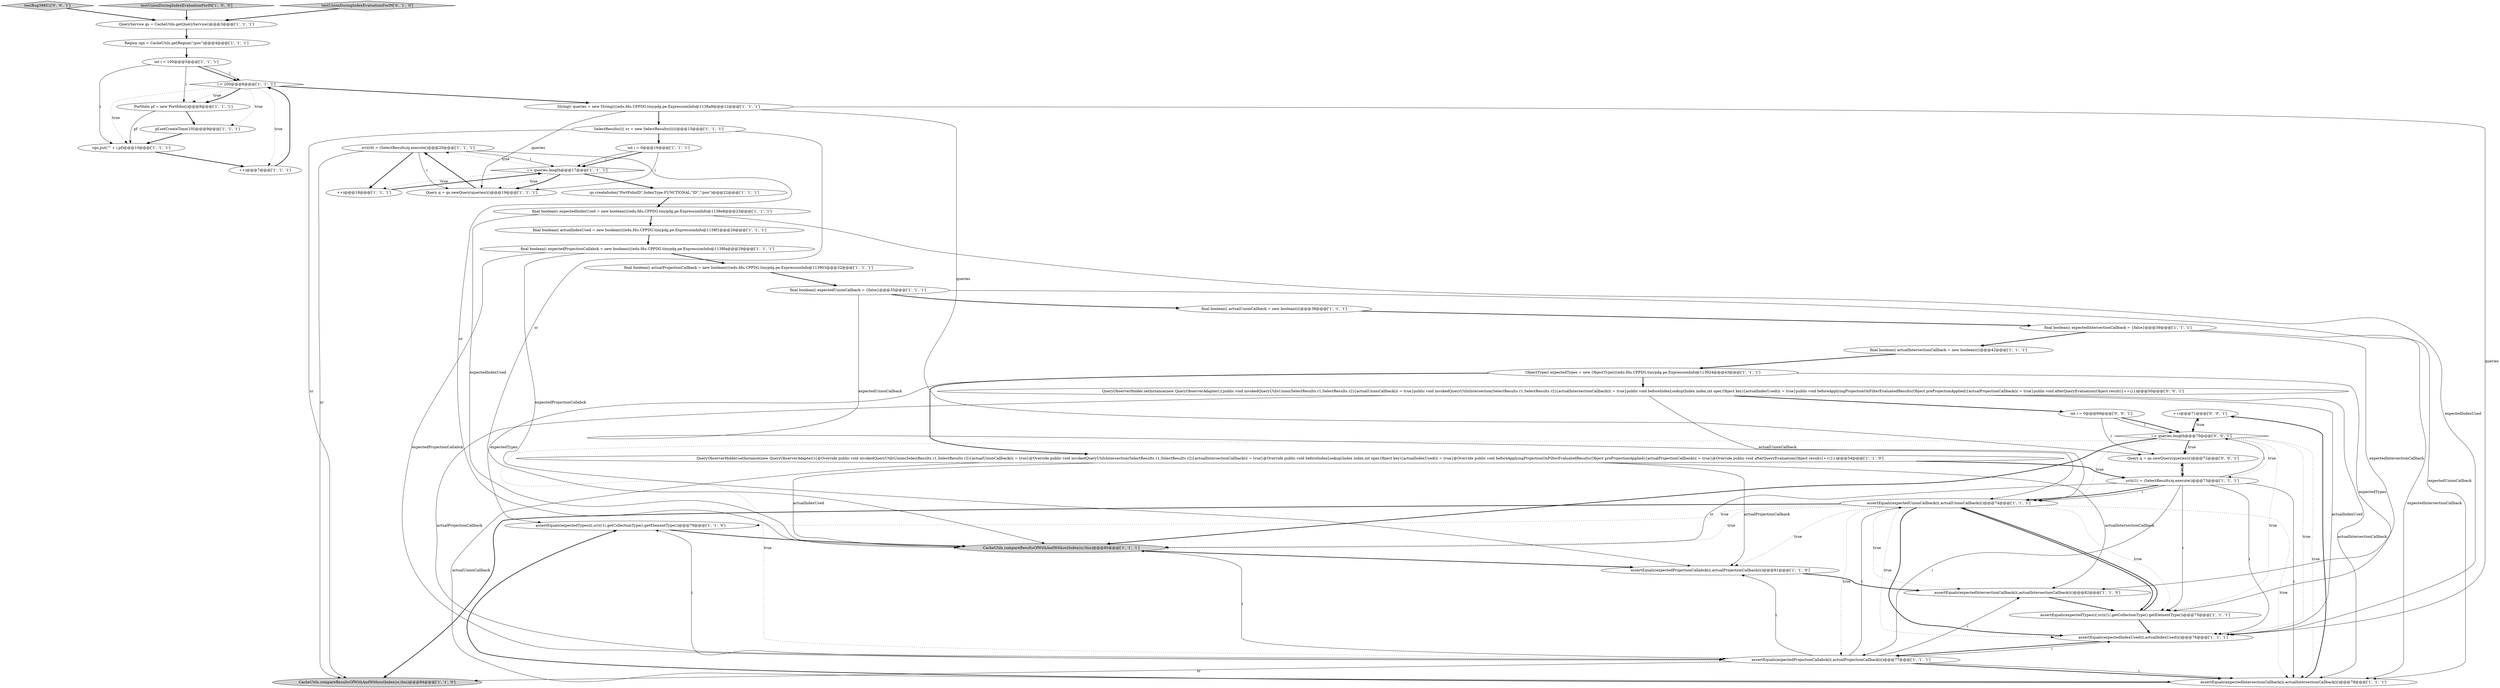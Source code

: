 digraph {
40 [style = filled, label = "++i@@@71@@@['0', '0', '1']", fillcolor = white, shape = ellipse image = "AAA0AAABBB3BBB"];
22 [style = filled, label = "int i = 0@@@16@@@['1', '1', '1']", fillcolor = white, shape = ellipse image = "AAA0AAABBB1BBB"];
37 [style = filled, label = "qs.createIndex(\"PortFolioID\",IndexType.FUNCTIONAL,\"ID\",\"/pos\")@@@22@@@['1', '1', '1']", fillcolor = white, shape = ellipse image = "AAA0AAABBB1BBB"];
10 [style = filled, label = "assertEquals(expectedTypes(i(,sr(i((1(.getCollectionType().getElementType())@@@79@@@['1', '1', '0']", fillcolor = white, shape = ellipse image = "AAA0AAABBB1BBB"];
23 [style = filled, label = "final boolean(( expectedProjectionCallabck = new boolean((((edu.fdu.CPPDG.tinypdg.pe.ExpressionInfo@1138fa@@@29@@@['1', '1', '1']", fillcolor = white, shape = ellipse image = "AAA0AAABBB1BBB"];
20 [style = filled, label = "i < queries.length@@@17@@@['1', '1', '1']", fillcolor = white, shape = diamond image = "AAA0AAABBB1BBB"];
28 [style = filled, label = "final boolean(( actualUnionCallback = new boolean((((@@@38@@@['1', '1', '1']", fillcolor = white, shape = ellipse image = "AAA0AAABBB1BBB"];
43 [style = filled, label = "testBug39851['0', '0', '1']", fillcolor = lightgray, shape = diamond image = "AAA0AAABBB3BBB"];
14 [style = filled, label = "final boolean(( actualIndexUsed = new boolean((((edu.fdu.CPPDG.tinypdg.pe.ExpressionInfo@1138f1@@@26@@@['1', '1', '1']", fillcolor = white, shape = ellipse image = "AAA0AAABBB1BBB"];
36 [style = filled, label = "Query q = qs.newQuery(queries(i()@@@19@@@['1', '1', '1']", fillcolor = white, shape = ellipse image = "AAA0AAABBB1BBB"];
41 [style = filled, label = "Query q = qs.newQuery(queries(i()@@@72@@@['0', '0', '1']", fillcolor = white, shape = ellipse image = "AAA0AAABBB3BBB"];
9 [style = filled, label = "assertEquals(expectedIntersectionCallback(i(,actualIntersectionCallback(i()@@@78@@@['1', '1', '1']", fillcolor = white, shape = ellipse image = "AAA0AAABBB1BBB"];
8 [style = filled, label = "CacheUtils.compareResultsOfWithAndWithoutIndex(sr,this)@@@80@@@['1', '1', '1']", fillcolor = lightgray, shape = ellipse image = "AAA0AAABBB1BBB"];
35 [style = filled, label = "sr(i((0( = (SelectResults)q.execute()@@@20@@@['1', '1', '1']", fillcolor = white, shape = ellipse image = "AAA0AAABBB1BBB"];
33 [style = filled, label = "pf.setCreateTime(10l)@@@9@@@['1', '1', '1']", fillcolor = white, shape = ellipse image = "AAA0AAABBB1BBB"];
42 [style = filled, label = "i < queries.length@@@70@@@['0', '0', '1']", fillcolor = white, shape = diamond image = "AAA0AAABBB3BBB"];
5 [style = filled, label = "testUnionDuringIndexEvaluationForIN['1', '0', '0']", fillcolor = lightgray, shape = diamond image = "AAA0AAABBB1BBB"];
31 [style = filled, label = "Portfolio pf = new Portfolio(i)@@@8@@@['1', '1', '1']", fillcolor = white, shape = ellipse image = "AAA0AAABBB1BBB"];
21 [style = filled, label = "++i@@@7@@@['1', '1', '1']", fillcolor = white, shape = ellipse image = "AAA0AAABBB1BBB"];
19 [style = filled, label = "ObjectType(( expectedTypes = new ObjectType((((edu.fdu.CPPDG.tinypdg.pe.ExpressionInfo@113924@@@43@@@['1', '1', '1']", fillcolor = white, shape = ellipse image = "AAA0AAABBB1BBB"];
1 [style = filled, label = "QueryService qs = CacheUtils.getQueryService()@@@3@@@['1', '1', '1']", fillcolor = white, shape = ellipse image = "AAA0AAABBB1BBB"];
39 [style = filled, label = "QueryObserverHolder.setInstance(new QueryObserverAdapter(){public void invokedQueryUtilsUnion(SelectResults r1,SelectResults r2){actualUnionCallback(i( = true}public void invokedQueryUtilsIntersection(SelectResults r1,SelectResults r2){actualIntersectionCallback(i( = true}public void beforeIndexLookup(Index index,int oper,Object key){actualIndexUsed(i( = true}public void beforeApplyingProjectionOnFilterEvaluatedResults(Object preProjectionApplied){actualProjectionCallback(i( = true}public void afterQueryEvaluation(Object result){++i}})@@@50@@@['0', '0', '1']", fillcolor = white, shape = ellipse image = "AAA0AAABBB3BBB"];
3 [style = filled, label = "final boolean(( actualIntersectionCallback = new boolean((((@@@42@@@['1', '1', '1']", fillcolor = white, shape = ellipse image = "AAA0AAABBB1BBB"];
6 [style = filled, label = "rgn.put(\"\" + i,pf)@@@10@@@['1', '1', '1']", fillcolor = white, shape = ellipse image = "AAA0AAABBB1BBB"];
32 [style = filled, label = "sr(i((1( = (SelectResults)q.execute()@@@73@@@['1', '1', '1']", fillcolor = white, shape = ellipse image = "AAA0AAABBB1BBB"];
2 [style = filled, label = "++i@@@18@@@['1', '1', '1']", fillcolor = white, shape = ellipse image = "AAA0AAABBB1BBB"];
34 [style = filled, label = "Region rgn = CacheUtils.getRegion(\"/pos\")@@@4@@@['1', '1', '1']", fillcolor = white, shape = ellipse image = "AAA0AAABBB1BBB"];
11 [style = filled, label = "SelectResults(((( sr = new SelectResults((((((@@@15@@@['1', '1', '1']", fillcolor = white, shape = ellipse image = "AAA0AAABBB1BBB"];
4 [style = filled, label = "assertEquals(expectedTypes(i(,sr(i((1(.getCollectionType().getElementType())@@@75@@@['1', '1', '1']", fillcolor = white, shape = ellipse image = "AAA0AAABBB1BBB"];
24 [style = filled, label = "final boolean(( expectedIntersectionCallback = {false}@@@39@@@['1', '1', '1']", fillcolor = white, shape = ellipse image = "AAA0AAABBB1BBB"];
7 [style = filled, label = "final boolean(( actualProjectionCallback = new boolean((((edu.fdu.CPPDG.tinypdg.pe.ExpressionInfo@113903@@@32@@@['1', '1', '1']", fillcolor = white, shape = ellipse image = "AAA0AAABBB1BBB"];
17 [style = filled, label = "assertEquals(expectedProjectionCallabck(i(,actualProjectionCallback(i()@@@77@@@['1', '1', '1']", fillcolor = white, shape = ellipse image = "AAA0AAABBB1BBB"];
26 [style = filled, label = "assertEquals(expectedIndexUsed(i(,actualIndexUsed(i()@@@76@@@['1', '1', '1']", fillcolor = white, shape = ellipse image = "AAA0AAABBB1BBB"];
13 [style = filled, label = "String(( queries = new String((((edu.fdu.CPPDG.tinypdg.pe.ExpressionInfo@1138a9@@@12@@@['1', '1', '1']", fillcolor = white, shape = ellipse image = "AAA0AAABBB1BBB"];
18 [style = filled, label = "int i = 100@@@5@@@['1', '1', '1']", fillcolor = white, shape = ellipse image = "AAA0AAABBB1BBB"];
29 [style = filled, label = "final boolean(( expectedIndexUsed = new boolean((((edu.fdu.CPPDG.tinypdg.pe.ExpressionInfo@1138e8@@@23@@@['1', '1', '1']", fillcolor = white, shape = ellipse image = "AAA0AAABBB1BBB"];
38 [style = filled, label = "testUnionDuringIndexEvaluationForIN['0', '1', '0']", fillcolor = lightgray, shape = diamond image = "AAA0AAABBB2BBB"];
15 [style = filled, label = "CacheUtils.compareResultsOfWithAndWithoutIndex(sr,this)@@@84@@@['1', '1', '0']", fillcolor = lightgray, shape = ellipse image = "AAA0AAABBB1BBB"];
25 [style = filled, label = "QueryObserverHolder.setInstance(new QueryObserverAdapter(){@Override public void invokedQueryUtilsUnion(SelectResults r1,SelectResults r2){actualUnionCallback(i( = true}@Override public void invokedQueryUtilsIntersection(SelectResults r1,SelectResults r2){actualIntersectionCallback(i( = true}@Override public void beforeIndexLookup(Index index,int oper,Object key){actualIndexUsed(i( = true}@Override public void beforeApplyingProjectionOnFilterEvaluatedResults(Object preProjectionApplied){actualProjectionCallback(i( = true}@Override public void afterQueryEvaluation(Object result){++i}})@@@54@@@['1', '1', '0']", fillcolor = white, shape = ellipse image = "AAA0AAABBB1BBB"];
12 [style = filled, label = "assertEquals(expectedUnionCallback(i(,actualUnionCallback(i()@@@74@@@['1', '1', '1']", fillcolor = white, shape = ellipse image = "AAA0AAABBB1BBB"];
16 [style = filled, label = "assertEquals(expectedIntersectionCallback(i(,actualIntersectionCallback(i()@@@82@@@['1', '1', '0']", fillcolor = white, shape = ellipse image = "AAA0AAABBB1BBB"];
27 [style = filled, label = "final boolean(( expectedUnionCallback = {false}@@@35@@@['1', '1', '1']", fillcolor = white, shape = ellipse image = "AAA0AAABBB1BBB"];
44 [style = filled, label = "int i = 0@@@69@@@['0', '0', '1']", fillcolor = white, shape = ellipse image = "AAA0AAABBB3BBB"];
0 [style = filled, label = "assertEquals(expectedProjectionCallabck(i(,actualProjectionCallback(i()@@@81@@@['1', '1', '0']", fillcolor = white, shape = ellipse image = "AAA0AAABBB1BBB"];
30 [style = filled, label = "i < 200@@@6@@@['1', '1', '1']", fillcolor = white, shape = diamond image = "AAA0AAABBB1BBB"];
19->4 [style = solid, label="expectedTypes"];
18->31 [style = solid, label="i"];
42->41 [style = bold, label=""];
30->13 [style = bold, label=""];
13->36 [style = solid, label="queries"];
12->8 [style = dotted, label="true"];
32->12 [style = bold, label=""];
35->15 [style = solid, label="sr"];
27->28 [style = bold, label=""];
17->9 [style = bold, label=""];
32->9 [style = solid, label="i"];
34->18 [style = bold, label=""];
32->42 [style = solid, label="i"];
18->30 [style = bold, label=""];
20->36 [style = dotted, label="true"];
22->36 [style = solid, label="i"];
21->30 [style = bold, label=""];
9->10 [style = bold, label=""];
17->8 [style = solid, label="i"];
35->36 [style = solid, label="i"];
42->17 [style = dotted, label="true"];
8->0 [style = bold, label=""];
32->4 [style = solid, label="i"];
44->41 [style = solid, label="i"];
39->26 [style = solid, label="actualIndexUsed"];
10->8 [style = bold, label=""];
3->19 [style = bold, label=""];
43->1 [style = bold, label=""];
29->14 [style = bold, label=""];
20->37 [style = bold, label=""];
39->17 [style = solid, label="actualProjectionCallback"];
42->32 [style = dotted, label="true"];
30->33 [style = dotted, label="true"];
9->40 [style = bold, label=""];
32->12 [style = solid, label="i"];
12->17 [style = dotted, label="true"];
24->16 [style = solid, label="expectedIntersectionCallback"];
2->20 [style = bold, label=""];
41->32 [style = bold, label=""];
42->26 [style = dotted, label="true"];
26->17 [style = bold, label=""];
30->6 [style = dotted, label="true"];
19->39 [style = bold, label=""];
37->29 [style = bold, label=""];
17->26 [style = solid, label="i"];
13->11 [style = bold, label=""];
19->25 [style = bold, label=""];
11->8 [style = solid, label="sr"];
5->1 [style = bold, label=""];
31->6 [style = solid, label="pf"];
13->26 [style = solid, label="queries"];
25->8 [style = solid, label="actualIndexUsed"];
12->10 [style = dotted, label="true"];
22->20 [style = bold, label=""];
31->33 [style = bold, label=""];
25->16 [style = solid, label="actualIntersectionCallback"];
12->0 [style = dotted, label="true"];
28->24 [style = bold, label=""];
25->0 [style = solid, label="actualProjectionCallback"];
12->4 [style = dotted, label="true"];
23->7 [style = bold, label=""];
36->35 [style = bold, label=""];
17->15 [style = solid, label="sr"];
24->3 [style = bold, label=""];
18->6 [style = solid, label="i"];
27->12 [style = solid, label="expectedUnionCallback"];
25->9 [style = solid, label="actualUnionCallback"];
0->16 [style = bold, label=""];
44->42 [style = bold, label=""];
27->9 [style = solid, label="expectedUnionCallback"];
20->35 [style = dotted, label="true"];
17->0 [style = solid, label="i"];
6->21 [style = bold, label=""];
42->8 [style = bold, label=""];
35->2 [style = bold, label=""];
32->26 [style = solid, label="i"];
35->8 [style = solid, label="sr"];
35->20 [style = solid, label="i"];
42->40 [style = dotted, label="true"];
38->1 [style = bold, label=""];
17->12 [style = solid, label="i"];
42->41 [style = dotted, label="true"];
12->26 [style = dotted, label="true"];
1->34 [style = bold, label=""];
14->23 [style = bold, label=""];
23->17 [style = solid, label="expectedProjectionCallabck"];
30->31 [style = bold, label=""];
32->8 [style = solid, label="sr"];
29->8 [style = solid, label="expectedIndexUsed"];
11->22 [style = bold, label=""];
4->12 [style = bold, label=""];
18->30 [style = solid, label="i"];
16->4 [style = bold, label=""];
20->36 [style = bold, label=""];
30->31 [style = dotted, label="true"];
17->10 [style = solid, label="i"];
39->12 [style = solid, label="actualUnionCallback"];
39->44 [style = bold, label=""];
29->26 [style = solid, label="expectedIndexUsed"];
33->6 [style = bold, label=""];
12->15 [style = bold, label=""];
25->32 [style = bold, label=""];
4->26 [style = bold, label=""];
42->4 [style = dotted, label="true"];
24->9 [style = solid, label="expectedIntersectionCallback"];
12->26 [style = bold, label=""];
44->42 [style = solid, label="i"];
30->21 [style = dotted, label="true"];
17->9 [style = solid, label="i"];
39->9 [style = solid, label="actualIntersectionCallback"];
22->20 [style = solid, label="i"];
42->12 [style = dotted, label="true"];
17->16 [style = solid, label="i"];
11->15 [style = solid, label="sr"];
12->4 [style = bold, label=""];
12->16 [style = dotted, label="true"];
19->10 [style = solid, label="expectedTypes"];
32->17 [style = solid, label="i"];
42->9 [style = dotted, label="true"];
7->27 [style = bold, label=""];
20->2 [style = dotted, label="true"];
23->0 [style = solid, label="expectedProjectionCallabck"];
13->41 [style = solid, label="queries"];
40->42 [style = bold, label=""];
32->41 [style = solid, label="i"];
12->9 [style = dotted, label="true"];
}
